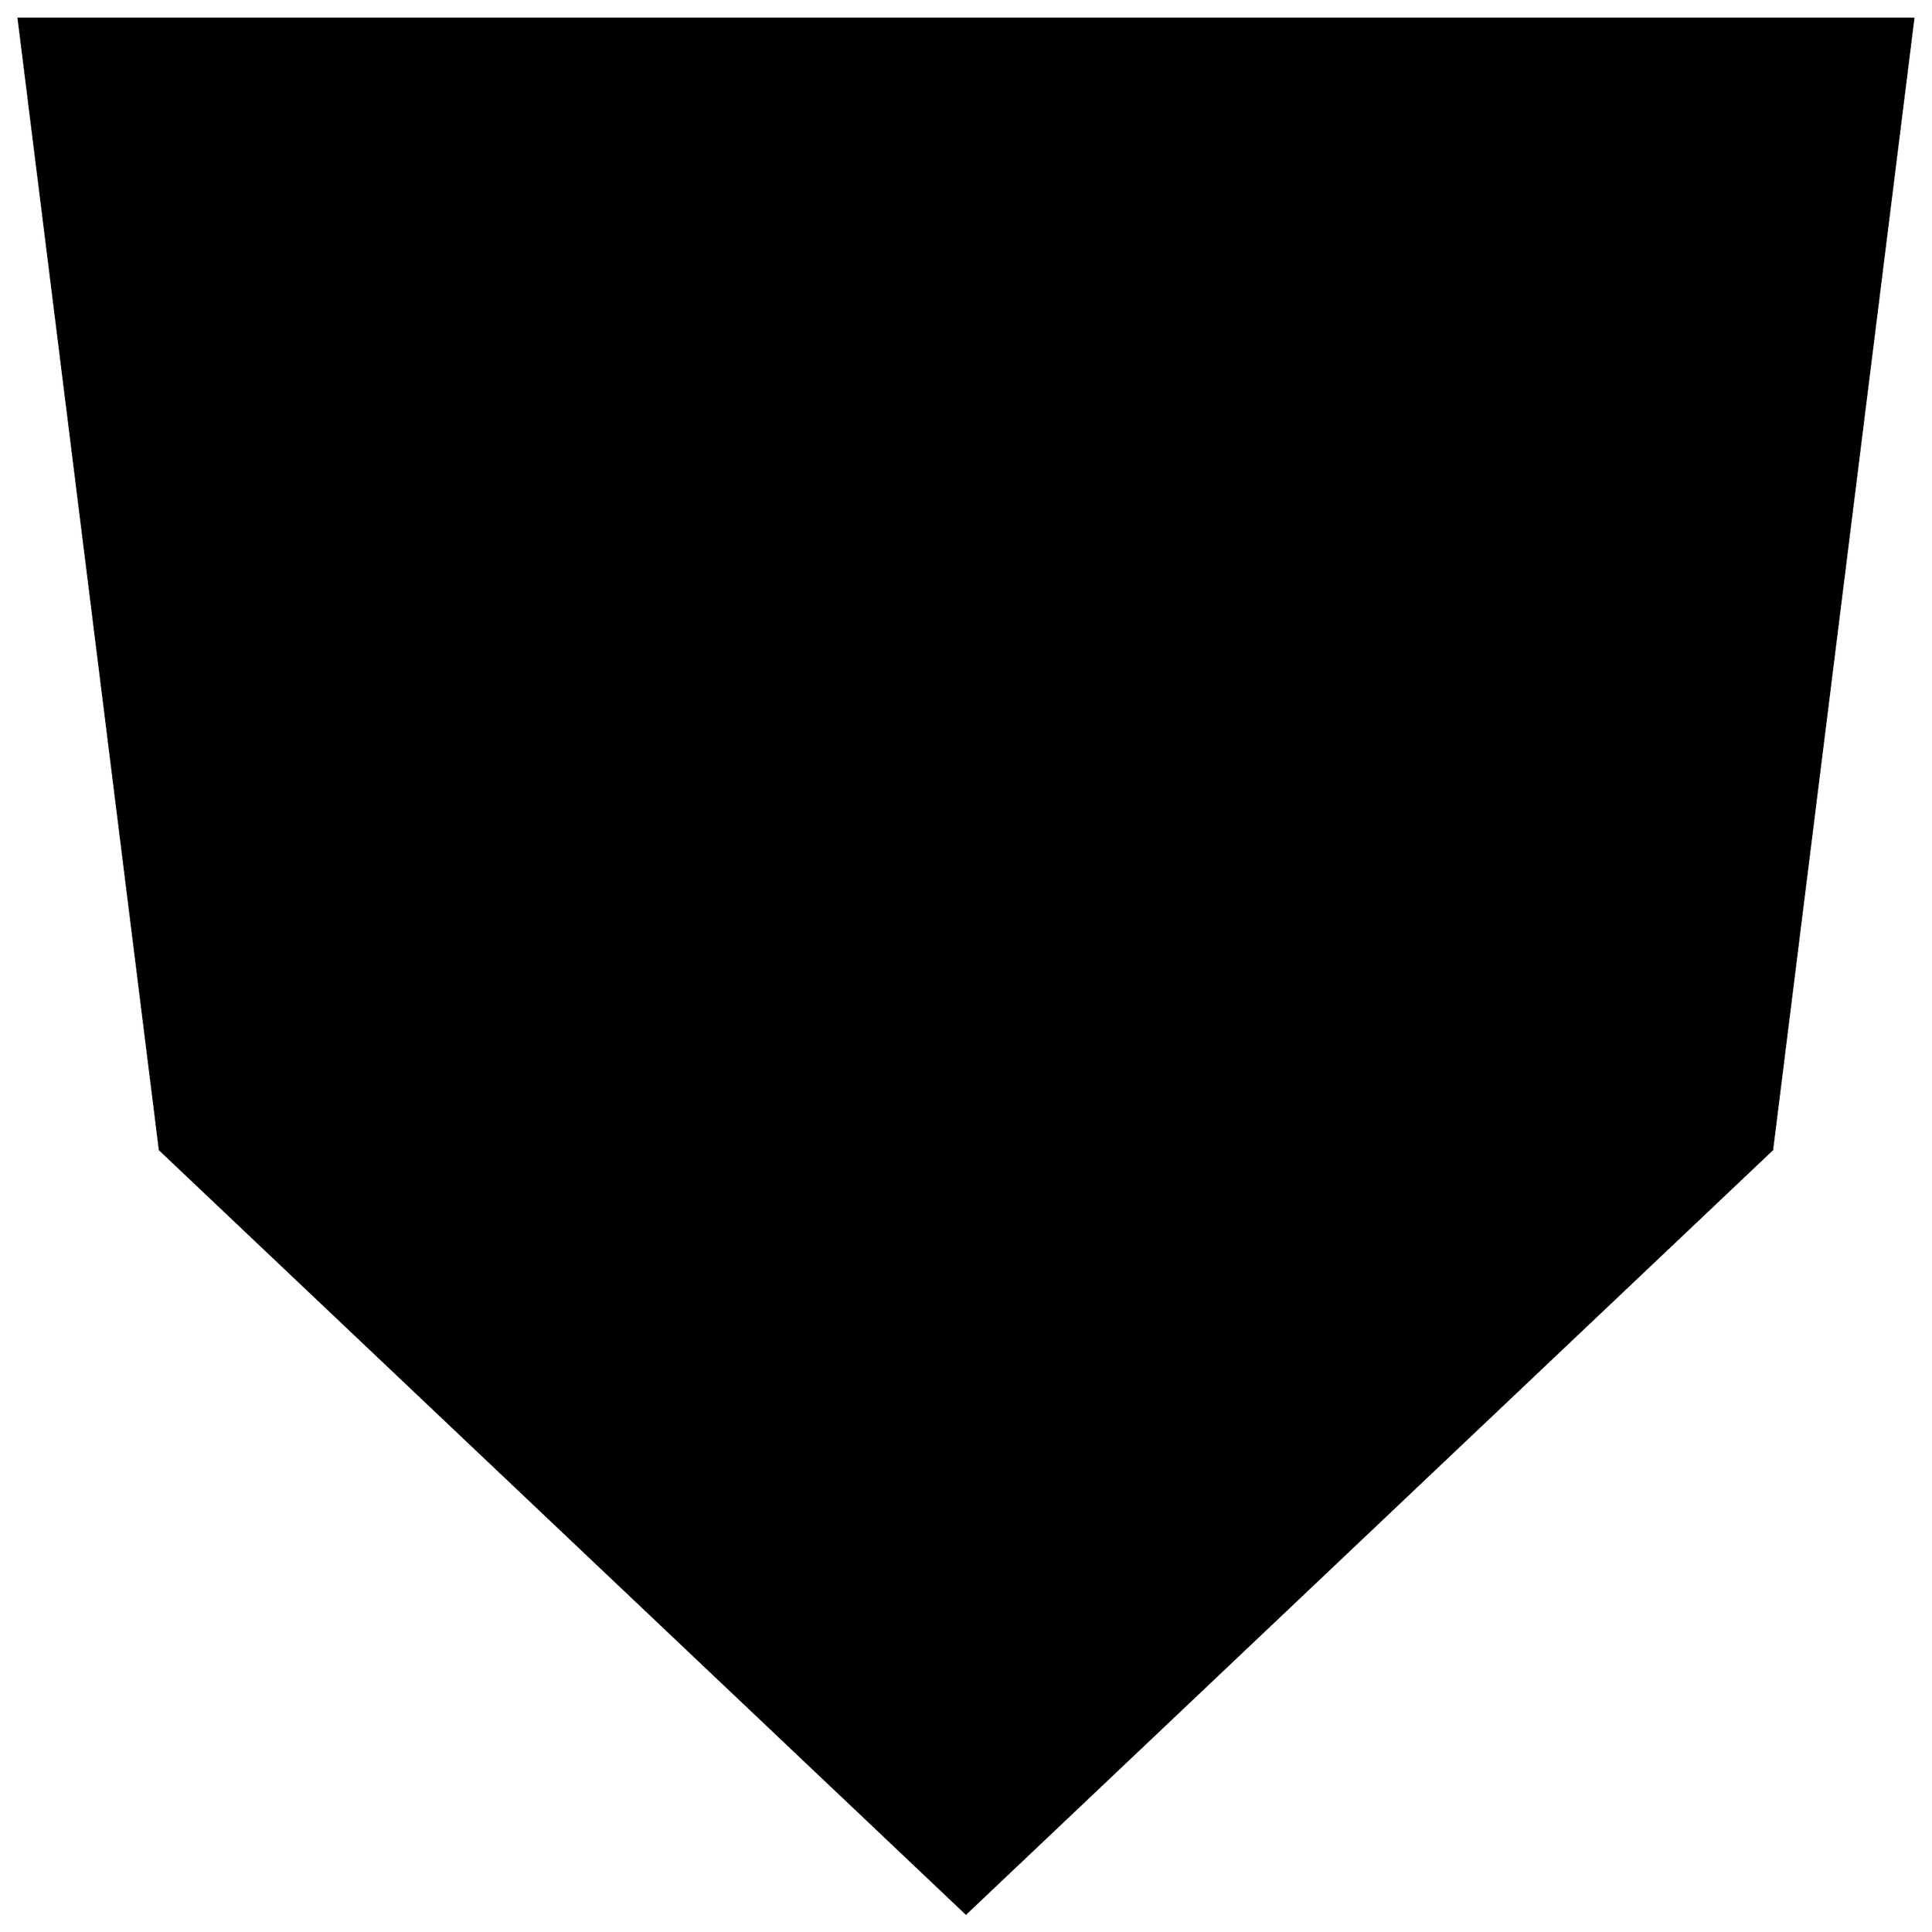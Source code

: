 


\begin{tikzpicture}[y=0.80pt, x=0.80pt, yscale=-1.0, xscale=1.0, inner sep=0pt, outer sep=0pt]
\begin{scope}[shift={(100.0,1745.0)},nonzero rule]
  \path[draw=.,fill=.,line width=1.600pt] (1454.0,-1292.0) --
    (1354.0,-491.0) -- (783.0,50.0) -- (212.0,-491.0) --
    (112.0,-1292.0) -- (1454.0,-1292.0) -- cycle;
\end{scope}

\end{tikzpicture}

